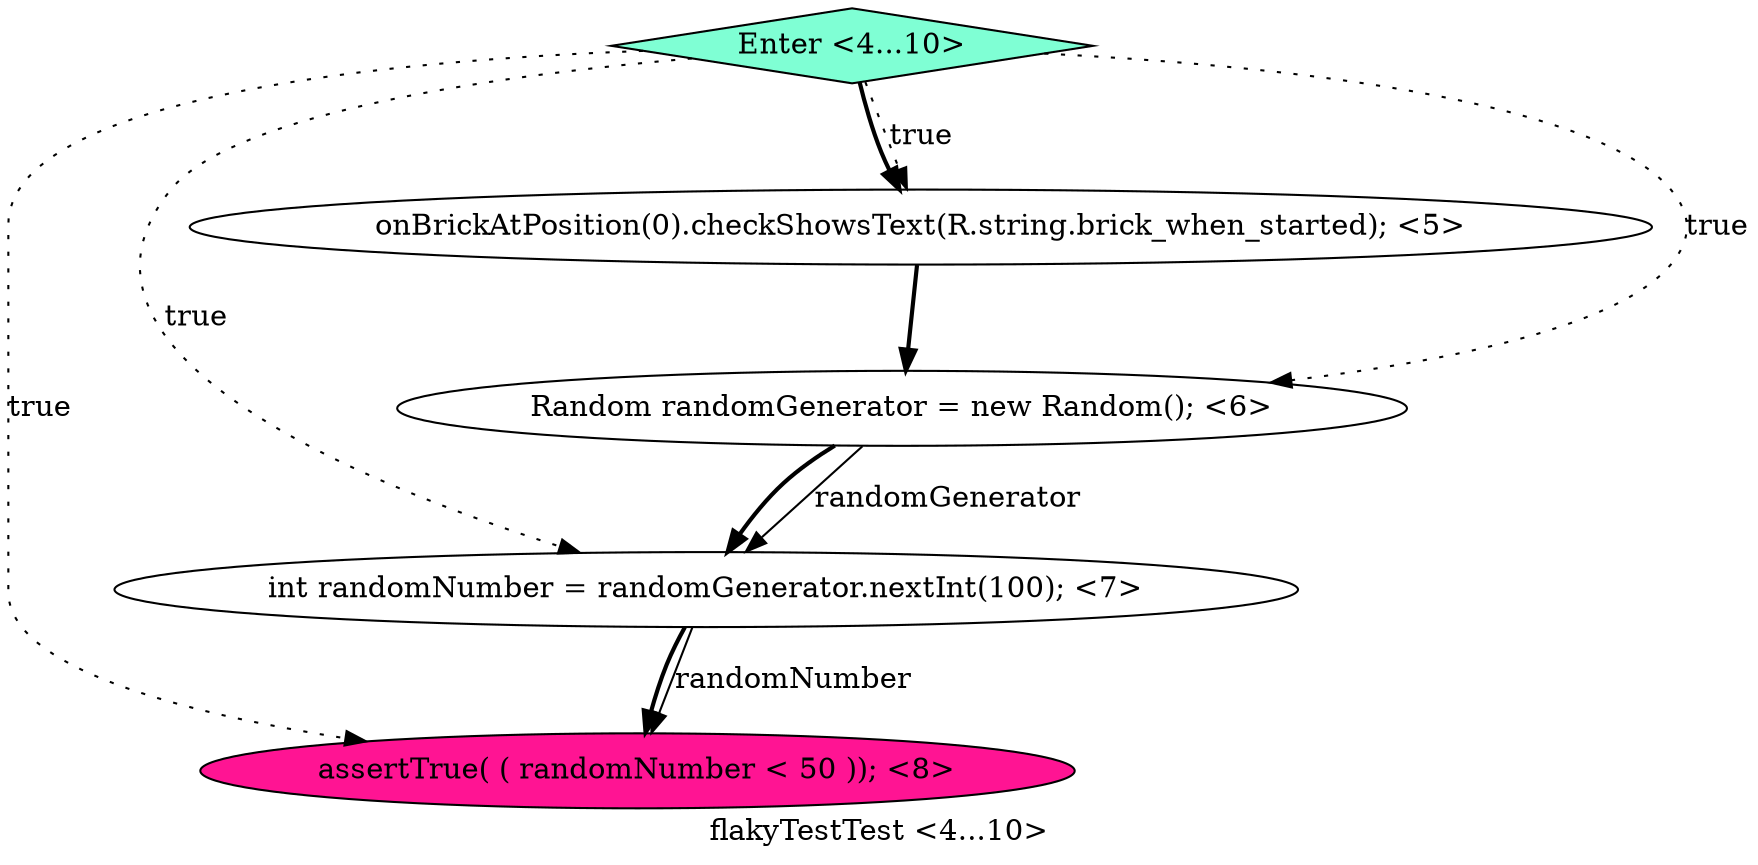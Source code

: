 digraph PDG {
label = "flakyTestTest <4...10>";
0.0 [style = filled, label = "onBrickAtPosition(0).checkShowsText(R.string.brick_when_started); <5>", fillcolor = white, shape = ellipse];
0.3 [style = filled, label = "assertTrue( ( randomNumber < 50 )); <8>", fillcolor = deeppink, shape = ellipse];
0.4 [style = filled, label = "Enter <4...10>", fillcolor = aquamarine, shape = diamond];
0.1 [style = filled, label = "Random randomGenerator = new Random(); <6>", fillcolor = white, shape = ellipse];
0.2 [style = filled, label = "int randomNumber = randomGenerator.nextInt(100); <7>", fillcolor = white, shape = ellipse];
0.0 -> 0.1 [style = bold, label=""];
0.1 -> 0.2 [style = solid, label="randomGenerator"];
0.1 -> 0.2 [style = bold, label=""];
0.2 -> 0.3 [style = solid, label="randomNumber"];
0.2 -> 0.3 [style = bold, label=""];
0.4 -> 0.0 [style = dotted, label="true"];
0.4 -> 0.0 [style = bold, label=""];
0.4 -> 0.1 [style = dotted, label="true"];
0.4 -> 0.2 [style = dotted, label="true"];
0.4 -> 0.3 [style = dotted, label="true"];
}
